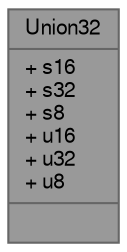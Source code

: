 digraph "Union32"
{
 // LATEX_PDF_SIZE
  bgcolor="transparent";
  edge [fontname=FreeSans,fontsize=10,labelfontname=FreeSans,labelfontsize=10];
  node [fontname=FreeSans,fontsize=10,shape=box,height=0.2,width=0.4];
  Node1 [shape=record,label="{Union32\n|+ s16\l+ s32\l+ s8\l+ u16\l+ u32\l+ u8\l|}",height=0.2,width=0.4,color="gray40", fillcolor="grey60", style="filled", fontcolor="black",tooltip="32-bit union."];
}
